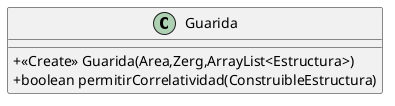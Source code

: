 @startuml
skinparam classAttributeIconSize 0
class Guarida {
+ <<Create>> Guarida(Area,Zerg,ArrayList<Estructura>)
+ boolean permitirCorrelatividad(ConstruibleEstructura)
}


@enduml